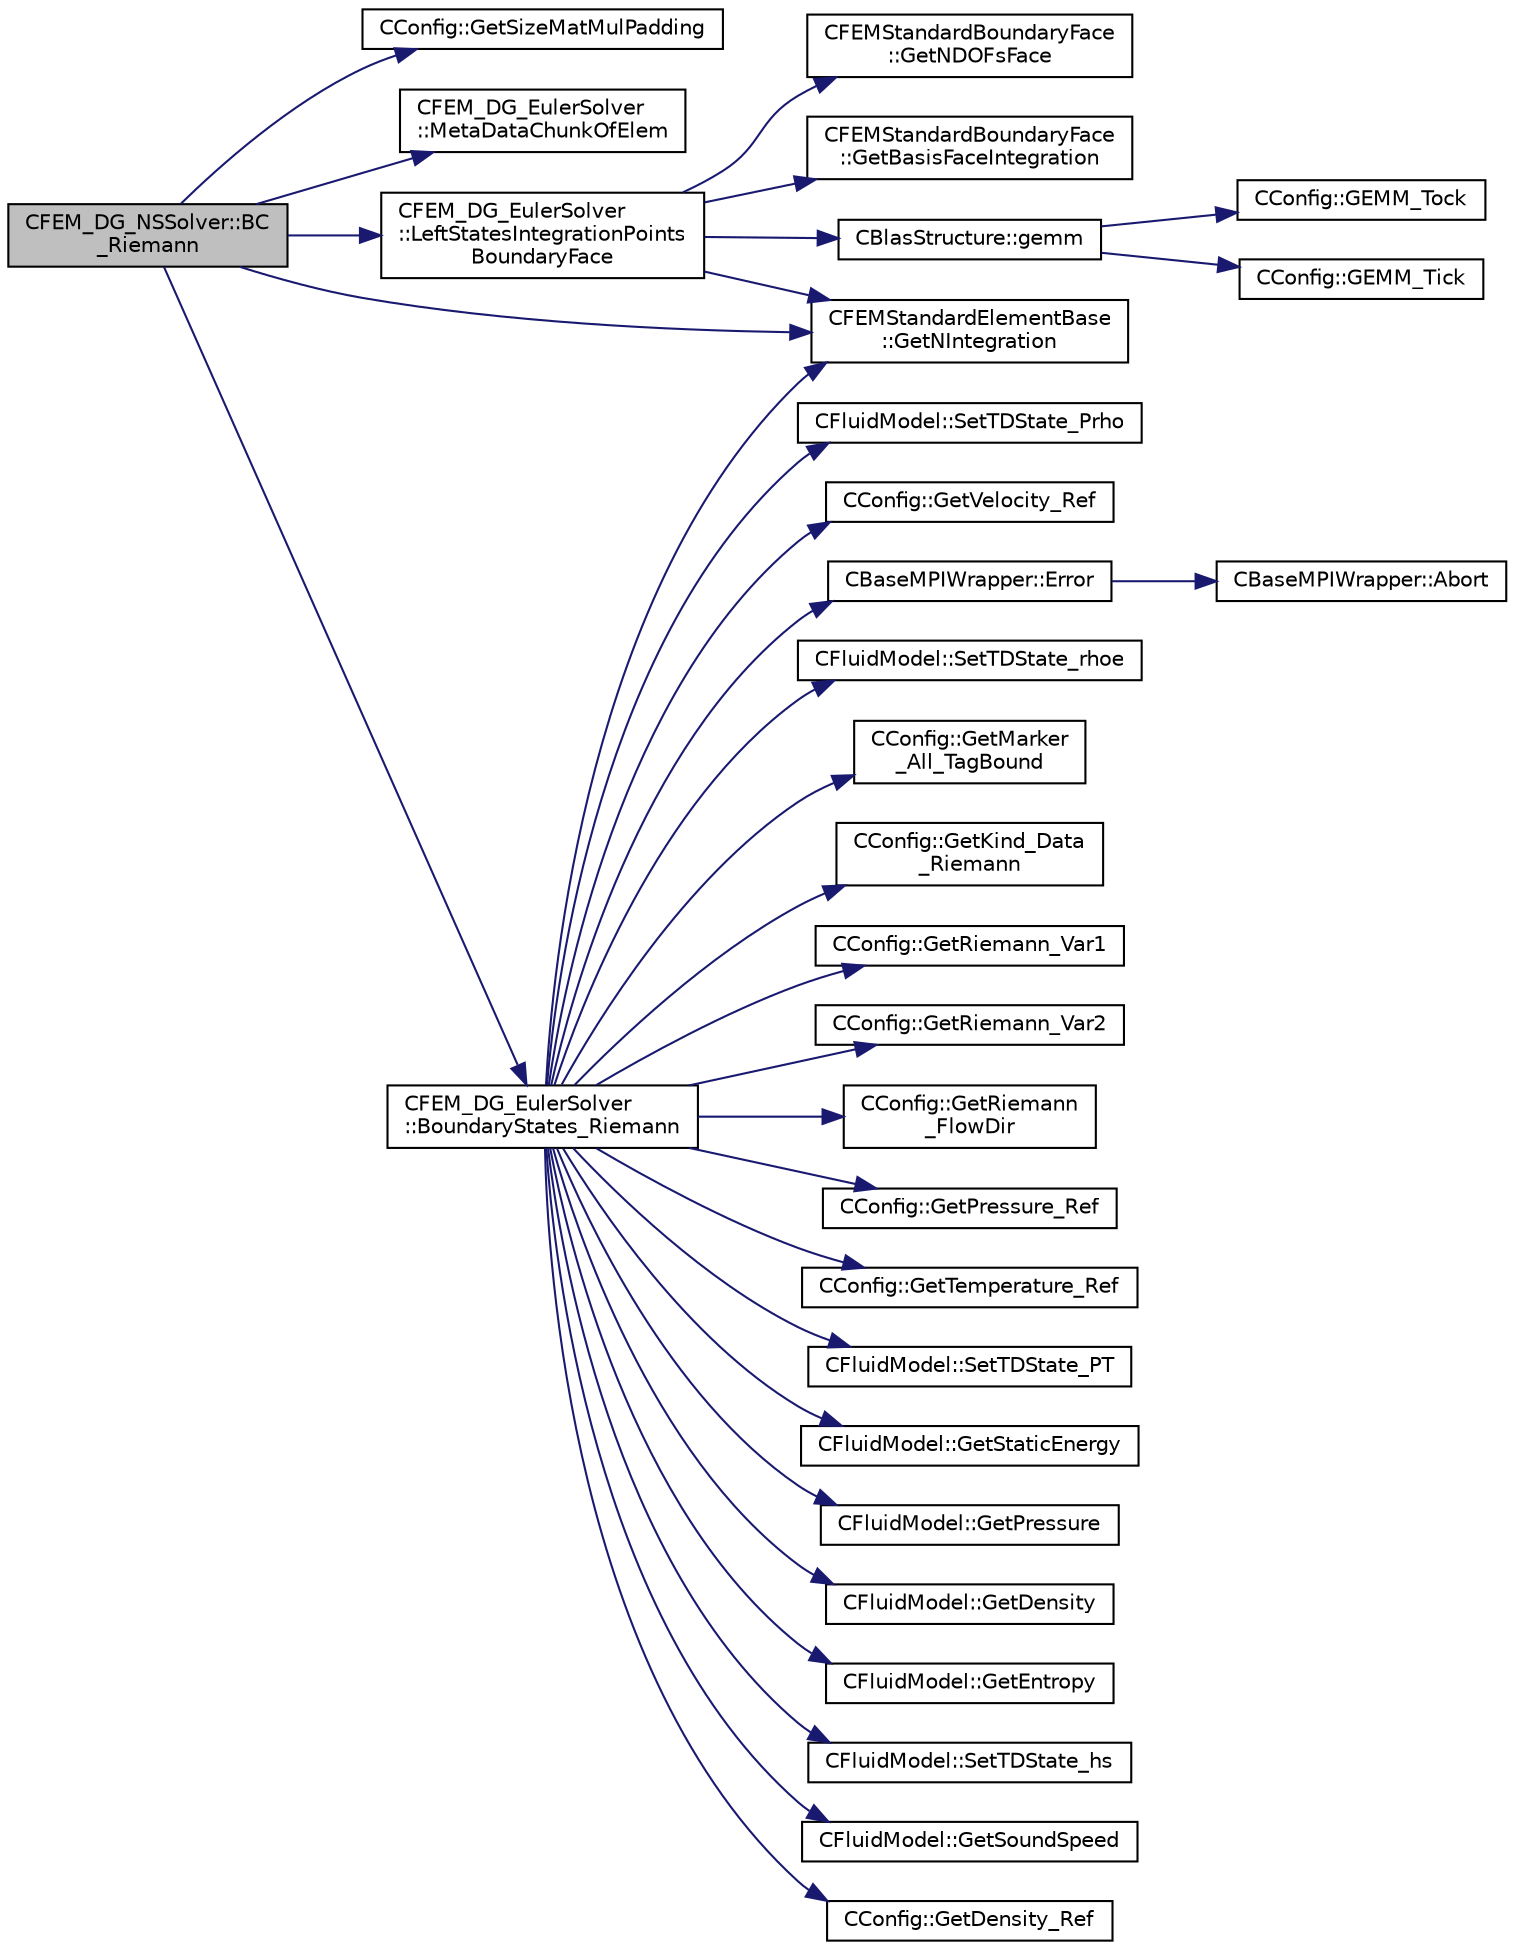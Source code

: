 digraph "CFEM_DG_NSSolver::BC_Riemann"
{
  edge [fontname="Helvetica",fontsize="10",labelfontname="Helvetica",labelfontsize="10"];
  node [fontname="Helvetica",fontsize="10",shape=record];
  rankdir="LR";
  Node147 [label="CFEM_DG_NSSolver::BC\l_Riemann",height=0.2,width=0.4,color="black", fillcolor="grey75", style="filled", fontcolor="black"];
  Node147 -> Node148 [color="midnightblue",fontsize="10",style="solid",fontname="Helvetica"];
  Node148 [label="CConfig::GetSizeMatMulPadding",height=0.2,width=0.4,color="black", fillcolor="white", style="filled",URL="$class_c_config.html#aea5478f0851e4cb4d11c262fb6c6e8c4",tooltip="Function to make available the matrix size in vectorization in order to optimize the gemm performance..."];
  Node147 -> Node149 [color="midnightblue",fontsize="10",style="solid",fontname="Helvetica"];
  Node149 [label="CFEM_DG_EulerSolver\l::MetaDataChunkOfElem",height=0.2,width=0.4,color="black", fillcolor="white", style="filled",URL="$class_c_f_e_m___d_g___euler_solver.html#ad358fa06c0e5b2762ad3258eb2c677e2",tooltip="Template function, which determines some meta data for the chunk of elements/faces that must be treat..."];
  Node147 -> Node150 [color="midnightblue",fontsize="10",style="solid",fontname="Helvetica"];
  Node150 [label="CFEMStandardElementBase\l::GetNIntegration",height=0.2,width=0.4,color="black", fillcolor="white", style="filled",URL="$class_c_f_e_m_standard_element_base.html#aa5ad06a05a1d7b66bccca65521168a3b",tooltip="Function, which makes available the number of integration points for this standard element..."];
  Node147 -> Node151 [color="midnightblue",fontsize="10",style="solid",fontname="Helvetica"];
  Node151 [label="CFEM_DG_EulerSolver\l::LeftStatesIntegrationPoints\lBoundaryFace",height=0.2,width=0.4,color="black", fillcolor="white", style="filled",URL="$class_c_f_e_m___d_g___euler_solver.html#a79debb4e2ee70feac94e9a420705dbf9",tooltip="Function, which computes the left state of a boundary face. "];
  Node151 -> Node150 [color="midnightblue",fontsize="10",style="solid",fontname="Helvetica"];
  Node151 -> Node152 [color="midnightblue",fontsize="10",style="solid",fontname="Helvetica"];
  Node152 [label="CFEMStandardBoundaryFace\l::GetNDOFsFace",height=0.2,width=0.4,color="black", fillcolor="white", style="filled",URL="$class_c_f_e_m_standard_boundary_face.html#a26266f4d68d95c22bbb949fe6d8f5db6",tooltip="Function, which makes available the number of DOFs of the face. "];
  Node151 -> Node153 [color="midnightblue",fontsize="10",style="solid",fontname="Helvetica"];
  Node153 [label="CFEMStandardBoundaryFace\l::GetBasisFaceIntegration",height=0.2,width=0.4,color="black", fillcolor="white", style="filled",URL="$class_c_f_e_m_standard_boundary_face.html#a283dc8babad462022e4621afe0251929",tooltip="Function, which makes available the face basis functions in the integration points. "];
  Node151 -> Node154 [color="midnightblue",fontsize="10",style="solid",fontname="Helvetica"];
  Node154 [label="CBlasStructure::gemm",height=0.2,width=0.4,color="black", fillcolor="white", style="filled",URL="$class_c_blas_structure.html#a40a585307895af828a7f51cd0ccbf81d",tooltip="Function, which carries out a dense matrix product. It is a limited version of the BLAS gemm function..."];
  Node154 -> Node155 [color="midnightblue",fontsize="10",style="solid",fontname="Helvetica"];
  Node155 [label="CConfig::GEMM_Tick",height=0.2,width=0.4,color="black", fillcolor="white", style="filled",URL="$class_c_config.html#a2628e094b67a6d5cb410710aa00fa69b",tooltip="Start the timer for profiling subroutines. "];
  Node154 -> Node156 [color="midnightblue",fontsize="10",style="solid",fontname="Helvetica"];
  Node156 [label="CConfig::GEMM_Tock",height=0.2,width=0.4,color="black", fillcolor="white", style="filled",URL="$class_c_config.html#ae8d24548bd977c6a76e06ed9814418bb",tooltip="Stop the timer for the GEMM profiling and store results. "];
  Node147 -> Node157 [color="midnightblue",fontsize="10",style="solid",fontname="Helvetica"];
  Node157 [label="CFEM_DG_EulerSolver\l::BoundaryStates_Riemann",height=0.2,width=0.4,color="black", fillcolor="white", style="filled",URL="$class_c_f_e_m___d_g___euler_solver.html#a5bfdc0bca1daa8e5d716d4fc3c7f5867",tooltip="Function, which computes the boundary states in the integration points of the boundary face by applyi..."];
  Node157 -> Node158 [color="midnightblue",fontsize="10",style="solid",fontname="Helvetica"];
  Node158 [label="CConfig::GetMarker\l_All_TagBound",height=0.2,width=0.4,color="black", fillcolor="white", style="filled",URL="$class_c_config.html#a967e969a3beb24bb6e57d7036af003be",tooltip="Get the index of the surface defined in the geometry file. "];
  Node157 -> Node150 [color="midnightblue",fontsize="10",style="solid",fontname="Helvetica"];
  Node157 -> Node159 [color="midnightblue",fontsize="10",style="solid",fontname="Helvetica"];
  Node159 [label="CConfig::GetKind_Data\l_Riemann",height=0.2,width=0.4,color="black", fillcolor="white", style="filled",URL="$class_c_config.html#a2da60a55b89307f3a0cc98aad0d84581",tooltip="Get Kind Data of Riemann boundary. "];
  Node157 -> Node160 [color="midnightblue",fontsize="10",style="solid",fontname="Helvetica"];
  Node160 [label="CConfig::GetRiemann_Var1",height=0.2,width=0.4,color="black", fillcolor="white", style="filled",URL="$class_c_config.html#ad12ed151b8d775fc13358c090d6ed028",tooltip="Get the var 1 at Riemann boundary. "];
  Node157 -> Node161 [color="midnightblue",fontsize="10",style="solid",fontname="Helvetica"];
  Node161 [label="CConfig::GetRiemann_Var2",height=0.2,width=0.4,color="black", fillcolor="white", style="filled",URL="$class_c_config.html#a0a57191f369bf048976ea80590688c3c",tooltip="Get the var 2 at Riemann boundary. "];
  Node157 -> Node162 [color="midnightblue",fontsize="10",style="solid",fontname="Helvetica"];
  Node162 [label="CConfig::GetRiemann\l_FlowDir",height=0.2,width=0.4,color="black", fillcolor="white", style="filled",URL="$class_c_config.html#a9045d1fd0c03ccf094f511b8c695529f",tooltip="Get the Flowdir at Riemann boundary. "];
  Node157 -> Node163 [color="midnightblue",fontsize="10",style="solid",fontname="Helvetica"];
  Node163 [label="CConfig::GetPressure_Ref",height=0.2,width=0.4,color="black", fillcolor="white", style="filled",URL="$class_c_config.html#a39147c417b27ad7df00efea4ea1fcecc",tooltip="Get the value of the reference pressure for non-dimensionalization. "];
  Node157 -> Node164 [color="midnightblue",fontsize="10",style="solid",fontname="Helvetica"];
  Node164 [label="CConfig::GetTemperature_Ref",height=0.2,width=0.4,color="black", fillcolor="white", style="filled",URL="$class_c_config.html#a8ec4a0951d9a432dadffad665a9892b3",tooltip="Get the value of the reference temperature for non-dimensionalization. "];
  Node157 -> Node165 [color="midnightblue",fontsize="10",style="solid",fontname="Helvetica"];
  Node165 [label="CFluidModel::SetTDState_PT",height=0.2,width=0.4,color="black", fillcolor="white", style="filled",URL="$class_c_fluid_model.html#aba62ecbb521322a3c475561f84d77a1a",tooltip="virtual member that would be different for each gas model implemented "];
  Node157 -> Node166 [color="midnightblue",fontsize="10",style="solid",fontname="Helvetica"];
  Node166 [label="CFluidModel::GetStaticEnergy",height=0.2,width=0.4,color="black", fillcolor="white", style="filled",URL="$class_c_fluid_model.html#a99d4d8c322ea4f1072e0326f09154318",tooltip="Get fluid internal energy. "];
  Node157 -> Node167 [color="midnightblue",fontsize="10",style="solid",fontname="Helvetica"];
  Node167 [label="CFluidModel::GetPressure",height=0.2,width=0.4,color="black", fillcolor="white", style="filled",URL="$class_c_fluid_model.html#a169d9e9a0c7f8b5d35642940c62c4ecb",tooltip="Get fluid pressure. "];
  Node157 -> Node168 [color="midnightblue",fontsize="10",style="solid",fontname="Helvetica"];
  Node168 [label="CFluidModel::GetDensity",height=0.2,width=0.4,color="black", fillcolor="white", style="filled",URL="$class_c_fluid_model.html#ab386408b4b890e3e27be7a28a740d1ae",tooltip="Get fluid density. "];
  Node157 -> Node169 [color="midnightblue",fontsize="10",style="solid",fontname="Helvetica"];
  Node169 [label="CFluidModel::GetEntropy",height=0.2,width=0.4,color="black", fillcolor="white", style="filled",URL="$class_c_fluid_model.html#ae58726982aa144f14d097c86ae76e871",tooltip="Get fluid entropy. "];
  Node157 -> Node170 [color="midnightblue",fontsize="10",style="solid",fontname="Helvetica"];
  Node170 [label="CFluidModel::SetTDState_hs",height=0.2,width=0.4,color="black", fillcolor="white", style="filled",URL="$class_c_fluid_model.html#a445de8d73576e76b0264c2fc7e3430ad",tooltip="virtual member that would be different for each gas model implemented "];
  Node157 -> Node171 [color="midnightblue",fontsize="10",style="solid",fontname="Helvetica"];
  Node171 [label="CFluidModel::GetSoundSpeed",height=0.2,width=0.4,color="black", fillcolor="white", style="filled",URL="$class_c_fluid_model.html#a4a2b307dfa2a545c632548c8d7c6e86c",tooltip="Get fluid speed of sound. "];
  Node157 -> Node172 [color="midnightblue",fontsize="10",style="solid",fontname="Helvetica"];
  Node172 [label="CConfig::GetDensity_Ref",height=0.2,width=0.4,color="black", fillcolor="white", style="filled",URL="$class_c_config.html#a8cc3d7d06d995bf315cbed96412a9b7e",tooltip="Get the value of the reference density for non-dimensionalization. "];
  Node157 -> Node173 [color="midnightblue",fontsize="10",style="solid",fontname="Helvetica"];
  Node173 [label="CFluidModel::SetTDState_Prho",height=0.2,width=0.4,color="black", fillcolor="white", style="filled",URL="$class_c_fluid_model.html#ad93e74a6cc6610e9c31c180040bda4e6",tooltip="virtual member that would be different for each gas model implemented "];
  Node157 -> Node174 [color="midnightblue",fontsize="10",style="solid",fontname="Helvetica"];
  Node174 [label="CConfig::GetVelocity_Ref",height=0.2,width=0.4,color="black", fillcolor="white", style="filled",URL="$class_c_config.html#a8f2c6f68c1e3756237596a7274e713f4",tooltip="Get the value of the reference velocity for non-dimensionalization. "];
  Node157 -> Node175 [color="midnightblue",fontsize="10",style="solid",fontname="Helvetica"];
  Node175 [label="CBaseMPIWrapper::Error",height=0.2,width=0.4,color="black", fillcolor="white", style="filled",URL="$class_c_base_m_p_i_wrapper.html#a04457c47629bda56704e6a8804833eeb"];
  Node175 -> Node176 [color="midnightblue",fontsize="10",style="solid",fontname="Helvetica"];
  Node176 [label="CBaseMPIWrapper::Abort",height=0.2,width=0.4,color="black", fillcolor="white", style="filled",URL="$class_c_base_m_p_i_wrapper.html#a21ef5681e2acb532d345e9bab173ef07"];
  Node157 -> Node177 [color="midnightblue",fontsize="10",style="solid",fontname="Helvetica"];
  Node177 [label="CFluidModel::SetTDState_rhoe",height=0.2,width=0.4,color="black", fillcolor="white", style="filled",URL="$class_c_fluid_model.html#a90fdefd3a55d97d55d5211988c9a7ab1",tooltip="virtual member that would be different for each gas model implemented "];
}

